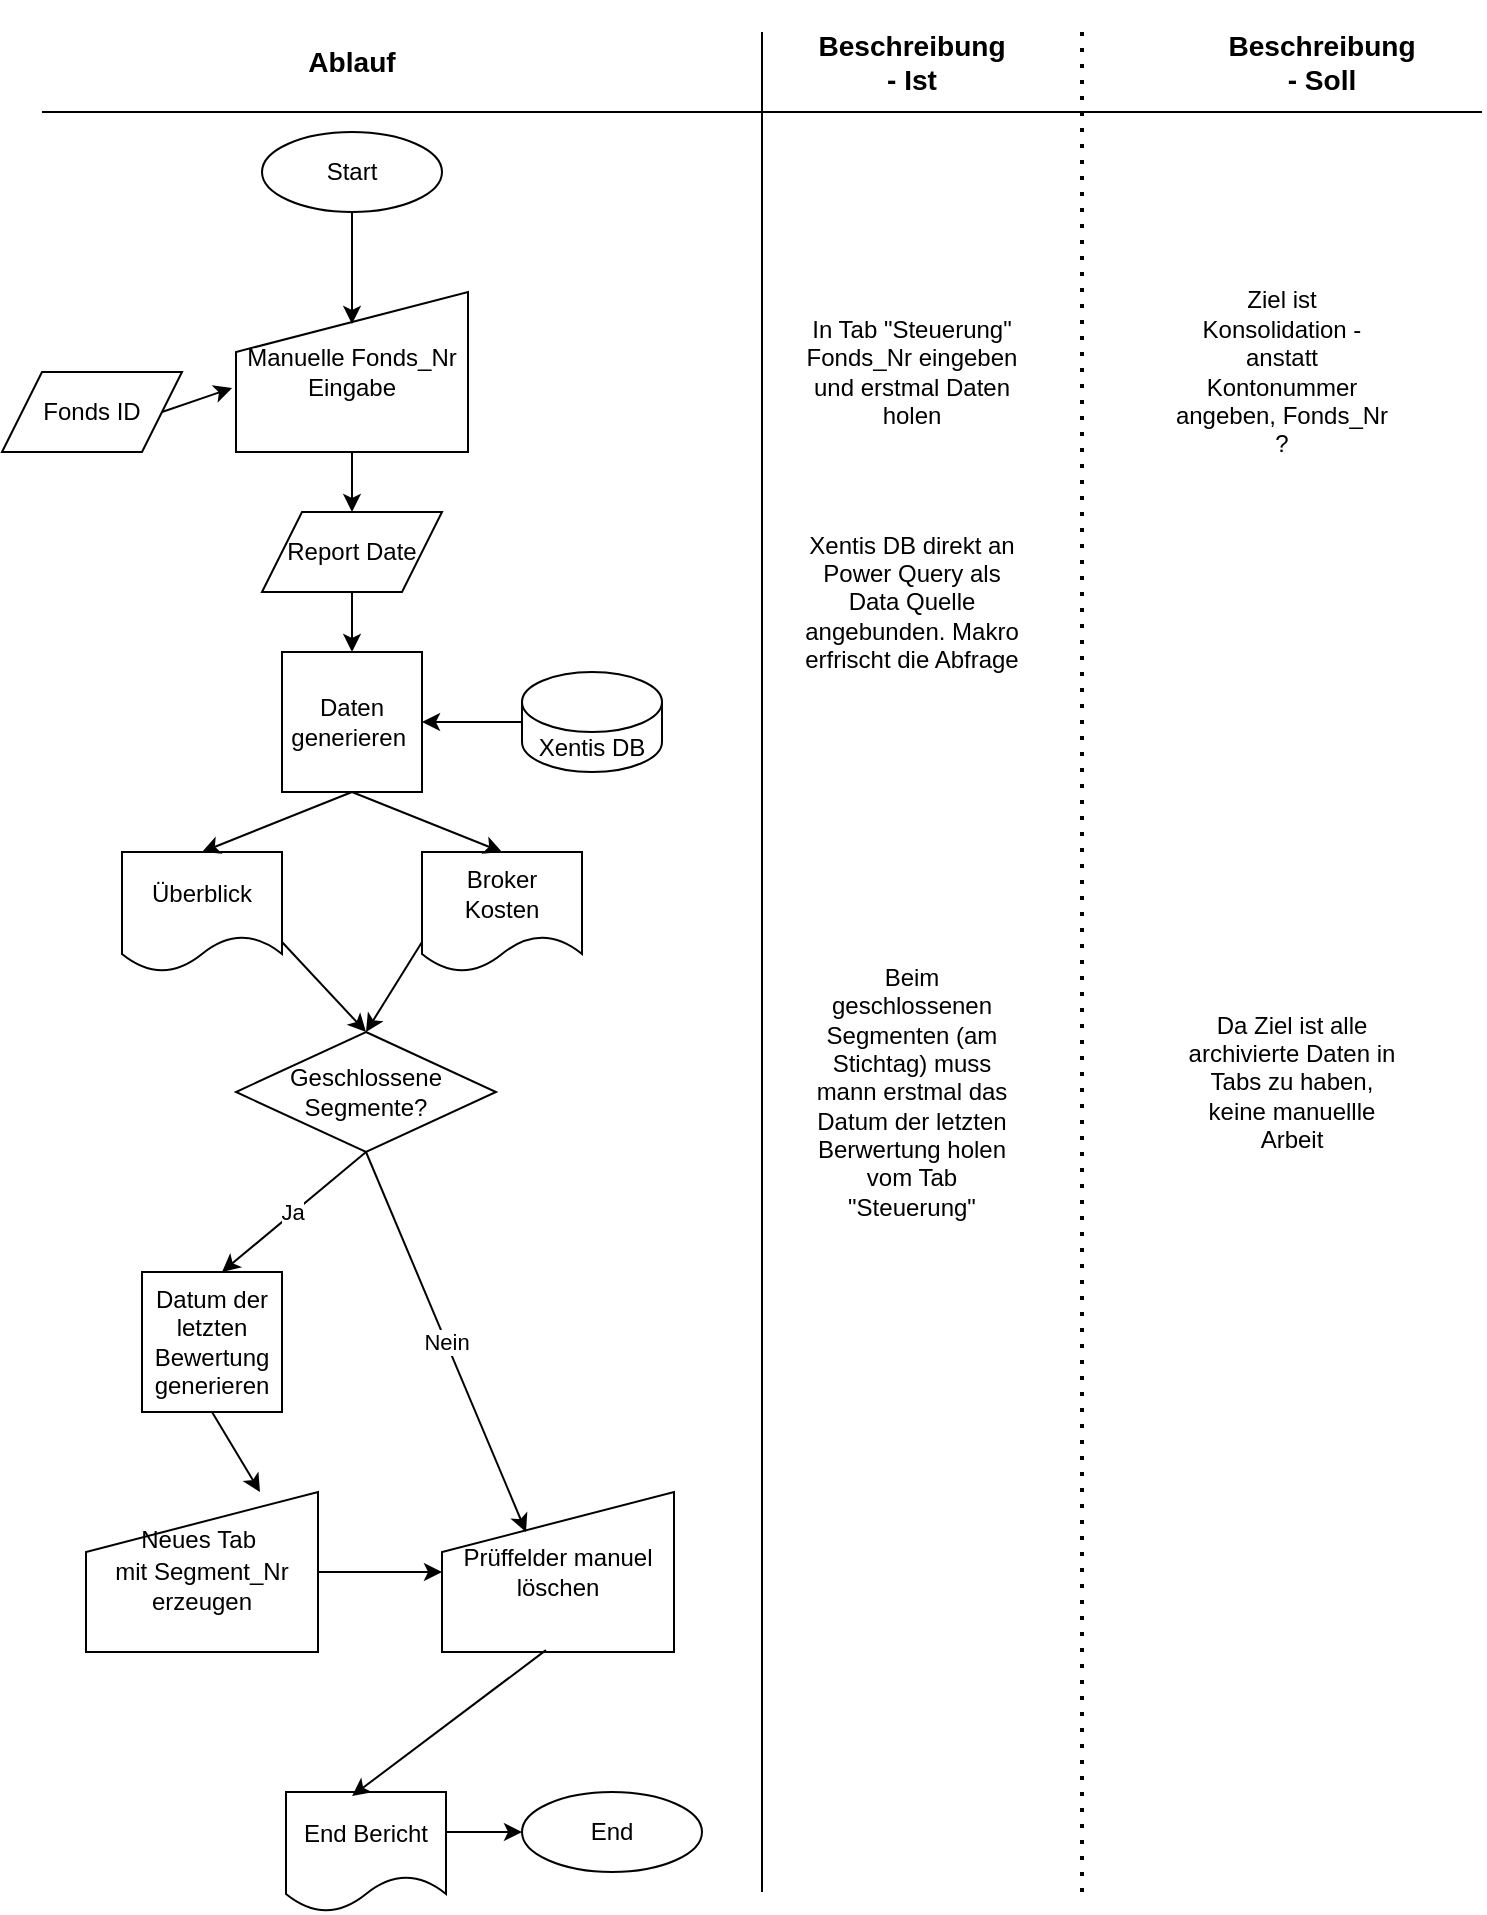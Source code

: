 <mxfile version="24.7.4">
  <diagram name="Seite-1" id="YsOyLl7YJgb1orMZwCNK">
    <mxGraphModel dx="1386" dy="785" grid="1" gridSize="10" guides="1" tooltips="1" connect="1" arrows="1" fold="1" page="1" pageScale="1" pageWidth="827" pageHeight="1169" math="0" shadow="0">
      <root>
        <mxCell id="0" />
        <mxCell id="1" parent="0" />
        <mxCell id="clA_JAOytLm3A8-lf2Sr-1" value="Start" style="ellipse;whiteSpace=wrap;html=1;" vertex="1" parent="1">
          <mxGeometry x="150" y="90" width="90" height="40" as="geometry" />
        </mxCell>
        <mxCell id="clA_JAOytLm3A8-lf2Sr-2" value="Manuelle Fonds_Nr Eingabe" style="shape=manualInput;whiteSpace=wrap;html=1;" vertex="1" parent="1">
          <mxGeometry x="137" y="170" width="116" height="80" as="geometry" />
        </mxCell>
        <mxCell id="clA_JAOytLm3A8-lf2Sr-5" style="edgeStyle=orthogonalEdgeStyle;rounded=0;orthogonalLoop=1;jettySize=auto;html=1;exitX=0.5;exitY=1;exitDx=0;exitDy=0;" edge="1" parent="1" source="clA_JAOytLm3A8-lf2Sr-2" target="clA_JAOytLm3A8-lf2Sr-2">
          <mxGeometry relative="1" as="geometry" />
        </mxCell>
        <mxCell id="clA_JAOytLm3A8-lf2Sr-7" value="&lt;h3&gt;Ablauf&lt;/h3&gt;" style="text;html=1;align=center;verticalAlign=middle;whiteSpace=wrap;rounded=0;" vertex="1" parent="1">
          <mxGeometry x="165" y="40" width="60" height="30" as="geometry" />
        </mxCell>
        <mxCell id="clA_JAOytLm3A8-lf2Sr-8" value="" style="endArrow=none;html=1;rounded=0;" edge="1" parent="1">
          <mxGeometry width="50" height="50" relative="1" as="geometry">
            <mxPoint x="400" y="970" as="sourcePoint" />
            <mxPoint x="400" y="40" as="targetPoint" />
          </mxGeometry>
        </mxCell>
        <mxCell id="clA_JAOytLm3A8-lf2Sr-9" value="&lt;h3&gt;Beschreibung - Ist&lt;/h3&gt;" style="text;html=1;align=center;verticalAlign=middle;whiteSpace=wrap;rounded=0;" vertex="1" parent="1">
          <mxGeometry x="445" y="40" width="60" height="30" as="geometry" />
        </mxCell>
        <mxCell id="clA_JAOytLm3A8-lf2Sr-10" value="" style="endArrow=none;html=1;rounded=0;" edge="1" parent="1">
          <mxGeometry width="50" height="50" relative="1" as="geometry">
            <mxPoint x="760" y="80" as="sourcePoint" />
            <mxPoint x="40" y="80" as="targetPoint" />
          </mxGeometry>
        </mxCell>
        <mxCell id="clA_JAOytLm3A8-lf2Sr-12" value="" style="endArrow=none;dashed=1;html=1;dashPattern=1 3;strokeWidth=2;rounded=0;" edge="1" parent="1">
          <mxGeometry width="50" height="50" relative="1" as="geometry">
            <mxPoint x="560" y="970" as="sourcePoint" />
            <mxPoint x="560" y="40" as="targetPoint" />
          </mxGeometry>
        </mxCell>
        <mxCell id="clA_JAOytLm3A8-lf2Sr-15" value="" style="endArrow=classic;html=1;rounded=0;entryX=0.5;entryY=0.2;entryDx=0;entryDy=0;entryPerimeter=0;exitX=0.5;exitY=1;exitDx=0;exitDy=0;" edge="1" parent="1" source="clA_JAOytLm3A8-lf2Sr-1" target="clA_JAOytLm3A8-lf2Sr-2">
          <mxGeometry width="50" height="50" relative="1" as="geometry">
            <mxPoint x="390" y="300" as="sourcePoint" />
            <mxPoint x="440" y="250" as="targetPoint" />
          </mxGeometry>
        </mxCell>
        <mxCell id="clA_JAOytLm3A8-lf2Sr-16" value="Xentis DB" style="shape=cylinder3;whiteSpace=wrap;html=1;boundedLbl=1;backgroundOutline=1;size=15;" vertex="1" parent="1">
          <mxGeometry x="280" y="360" width="70" height="50" as="geometry" />
        </mxCell>
        <mxCell id="clA_JAOytLm3A8-lf2Sr-17" value="Fonds ID" style="shape=parallelogram;perimeter=parallelogramPerimeter;whiteSpace=wrap;html=1;fixedSize=1;" vertex="1" parent="1">
          <mxGeometry x="20" y="210" width="90" height="40" as="geometry" />
        </mxCell>
        <mxCell id="clA_JAOytLm3A8-lf2Sr-18" value="" style="endArrow=classic;html=1;rounded=0;exitX=1;exitY=0.5;exitDx=0;exitDy=0;entryX=-0.017;entryY=0.6;entryDx=0;entryDy=0;entryPerimeter=0;" edge="1" parent="1" source="clA_JAOytLm3A8-lf2Sr-17" target="clA_JAOytLm3A8-lf2Sr-2">
          <mxGeometry width="50" height="50" relative="1" as="geometry">
            <mxPoint x="390" y="300" as="sourcePoint" />
            <mxPoint x="440" y="250" as="targetPoint" />
          </mxGeometry>
        </mxCell>
        <mxCell id="clA_JAOytLm3A8-lf2Sr-20" value="Daten generieren&amp;nbsp;" style="whiteSpace=wrap;html=1;aspect=fixed;" vertex="1" parent="1">
          <mxGeometry x="160" y="350" width="70" height="70" as="geometry" />
        </mxCell>
        <mxCell id="clA_JAOytLm3A8-lf2Sr-22" value="" style="endArrow=classic;html=1;rounded=0;entryX=1;entryY=0.5;entryDx=0;entryDy=0;exitX=0;exitY=0.5;exitDx=0;exitDy=0;exitPerimeter=0;" edge="1" parent="1" source="clA_JAOytLm3A8-lf2Sr-16" target="clA_JAOytLm3A8-lf2Sr-20">
          <mxGeometry width="50" height="50" relative="1" as="geometry">
            <mxPoint x="390" y="300" as="sourcePoint" />
            <mxPoint x="440" y="250" as="targetPoint" />
          </mxGeometry>
        </mxCell>
        <mxCell id="clA_JAOytLm3A8-lf2Sr-23" value="&lt;h3&gt;Beschreibung - Soll&lt;/h3&gt;" style="text;html=1;align=center;verticalAlign=middle;whiteSpace=wrap;rounded=0;" vertex="1" parent="1">
          <mxGeometry x="650" y="40" width="60" height="30" as="geometry" />
        </mxCell>
        <mxCell id="clA_JAOytLm3A8-lf2Sr-24" value="Xentis DB direkt an Power Query als Data Quelle angebunden. Makro erfrischt die Abfrage" style="text;html=1;align=center;verticalAlign=middle;whiteSpace=wrap;rounded=0;" vertex="1" parent="1">
          <mxGeometry x="420" y="310" width="110" height="30" as="geometry" />
        </mxCell>
        <mxCell id="clA_JAOytLm3A8-lf2Sr-25" value="Ziel ist Konsolidation - anstatt Kontonummer angeben, Fonds_Nr ?" style="text;html=1;align=center;verticalAlign=middle;whiteSpace=wrap;rounded=0;" vertex="1" parent="1">
          <mxGeometry x="605" y="195" width="110" height="30" as="geometry" />
        </mxCell>
        <mxCell id="clA_JAOytLm3A8-lf2Sr-26" value="In Tab &quot;Steuerung&quot; Fonds_Nr eingeben und erstmal Daten holen" style="text;html=1;align=center;verticalAlign=middle;whiteSpace=wrap;rounded=0;" vertex="1" parent="1">
          <mxGeometry x="420" y="195" width="110" height="30" as="geometry" />
        </mxCell>
        <mxCell id="clA_JAOytLm3A8-lf2Sr-27" value="Report Date" style="shape=parallelogram;perimeter=parallelogramPerimeter;whiteSpace=wrap;html=1;fixedSize=1;" vertex="1" parent="1">
          <mxGeometry x="150" y="280" width="90" height="40" as="geometry" />
        </mxCell>
        <mxCell id="clA_JAOytLm3A8-lf2Sr-30" value="" style="endArrow=classic;html=1;rounded=0;exitX=0.5;exitY=1;exitDx=0;exitDy=0;entryX=0.5;entryY=0;entryDx=0;entryDy=0;" edge="1" parent="1" source="clA_JAOytLm3A8-lf2Sr-2" target="clA_JAOytLm3A8-lf2Sr-27">
          <mxGeometry width="50" height="50" relative="1" as="geometry">
            <mxPoint x="390" y="410" as="sourcePoint" />
            <mxPoint x="440" y="360" as="targetPoint" />
          </mxGeometry>
        </mxCell>
        <mxCell id="clA_JAOytLm3A8-lf2Sr-31" value="" style="endArrow=classic;html=1;rounded=0;exitX=0.5;exitY=1;exitDx=0;exitDy=0;" edge="1" parent="1" source="clA_JAOytLm3A8-lf2Sr-27" target="clA_JAOytLm3A8-lf2Sr-20">
          <mxGeometry width="50" height="50" relative="1" as="geometry">
            <mxPoint x="390" y="410" as="sourcePoint" />
            <mxPoint x="440" y="360" as="targetPoint" />
          </mxGeometry>
        </mxCell>
        <mxCell id="clA_JAOytLm3A8-lf2Sr-33" value="Prüffelder manuel löschen" style="shape=manualInput;whiteSpace=wrap;html=1;" vertex="1" parent="1">
          <mxGeometry x="240" y="770" width="116" height="80" as="geometry" />
        </mxCell>
        <mxCell id="clA_JAOytLm3A8-lf2Sr-34" value="End" style="ellipse;whiteSpace=wrap;html=1;" vertex="1" parent="1">
          <mxGeometry x="280" y="920" width="90" height="40" as="geometry" />
        </mxCell>
        <mxCell id="clA_JAOytLm3A8-lf2Sr-35" value="Überblick" style="shape=document;whiteSpace=wrap;html=1;boundedLbl=1;" vertex="1" parent="1">
          <mxGeometry x="80" y="450" width="80" height="60" as="geometry" />
        </mxCell>
        <mxCell id="clA_JAOytLm3A8-lf2Sr-36" value="Broker&lt;div&gt;Kosten&lt;/div&gt;" style="shape=document;whiteSpace=wrap;html=1;boundedLbl=1;" vertex="1" parent="1">
          <mxGeometry x="230" y="450" width="80" height="60" as="geometry" />
        </mxCell>
        <mxCell id="clA_JAOytLm3A8-lf2Sr-37" value="" style="endArrow=classic;html=1;rounded=0;exitX=0.5;exitY=1;exitDx=0;exitDy=0;entryX=0.5;entryY=0;entryDx=0;entryDy=0;" edge="1" parent="1" source="clA_JAOytLm3A8-lf2Sr-20" target="clA_JAOytLm3A8-lf2Sr-35">
          <mxGeometry width="50" height="50" relative="1" as="geometry">
            <mxPoint x="390" y="370" as="sourcePoint" />
            <mxPoint x="440" y="320" as="targetPoint" />
          </mxGeometry>
        </mxCell>
        <mxCell id="clA_JAOytLm3A8-lf2Sr-38" value="" style="endArrow=classic;html=1;rounded=0;exitX=0.5;exitY=1;exitDx=0;exitDy=0;entryX=0.5;entryY=0;entryDx=0;entryDy=0;" edge="1" parent="1" source="clA_JAOytLm3A8-lf2Sr-20" target="clA_JAOytLm3A8-lf2Sr-36">
          <mxGeometry width="50" height="50" relative="1" as="geometry">
            <mxPoint x="390" y="370" as="sourcePoint" />
            <mxPoint x="440" y="320" as="targetPoint" />
          </mxGeometry>
        </mxCell>
        <mxCell id="clA_JAOytLm3A8-lf2Sr-40" value="Geschlossene Segmente?" style="rhombus;whiteSpace=wrap;html=1;" vertex="1" parent="1">
          <mxGeometry x="137" y="540" width="130" height="60" as="geometry" />
        </mxCell>
        <mxCell id="clA_JAOytLm3A8-lf2Sr-41" value="" style="endArrow=classic;html=1;rounded=0;exitX=0.5;exitY=1;exitDx=0;exitDy=0;" edge="1" parent="1" source="clA_JAOytLm3A8-lf2Sr-40">
          <mxGeometry relative="1" as="geometry">
            <mxPoint x="380" y="509" as="sourcePoint" />
            <mxPoint x="130" y="660" as="targetPoint" />
          </mxGeometry>
        </mxCell>
        <mxCell id="clA_JAOytLm3A8-lf2Sr-42" value="Ja" style="edgeLabel;resizable=0;html=1;;align=center;verticalAlign=middle;" connectable="0" vertex="1" parent="clA_JAOytLm3A8-lf2Sr-41">
          <mxGeometry relative="1" as="geometry">
            <mxPoint x="-1" as="offset" />
          </mxGeometry>
        </mxCell>
        <mxCell id="clA_JAOytLm3A8-lf2Sr-43" value="" style="endArrow=classic;html=1;rounded=0;exitX=1;exitY=0.75;exitDx=0;exitDy=0;entryX=0.5;entryY=0;entryDx=0;entryDy=0;" edge="1" parent="1" source="clA_JAOytLm3A8-lf2Sr-35" target="clA_JAOytLm3A8-lf2Sr-40">
          <mxGeometry width="50" height="50" relative="1" as="geometry">
            <mxPoint x="390" y="360" as="sourcePoint" />
            <mxPoint x="440" y="310" as="targetPoint" />
          </mxGeometry>
        </mxCell>
        <mxCell id="clA_JAOytLm3A8-lf2Sr-44" value="" style="endArrow=classic;html=1;rounded=0;exitX=0;exitY=0.75;exitDx=0;exitDy=0;entryX=0.5;entryY=0;entryDx=0;entryDy=0;" edge="1" parent="1" source="clA_JAOytLm3A8-lf2Sr-36" target="clA_JAOytLm3A8-lf2Sr-40">
          <mxGeometry width="50" height="50" relative="1" as="geometry">
            <mxPoint x="390" y="360" as="sourcePoint" />
            <mxPoint x="440" y="310" as="targetPoint" />
          </mxGeometry>
        </mxCell>
        <mxCell id="clA_JAOytLm3A8-lf2Sr-45" value="Nein" style="endArrow=classic;html=1;rounded=0;exitX=0.5;exitY=1;exitDx=0;exitDy=0;entryX=0.362;entryY=0.25;entryDx=0;entryDy=0;entryPerimeter=0;" edge="1" parent="1" source="clA_JAOytLm3A8-lf2Sr-40" target="clA_JAOytLm3A8-lf2Sr-33">
          <mxGeometry relative="1" as="geometry">
            <mxPoint x="212" y="610" as="sourcePoint" />
            <mxPoint x="300" y="660" as="targetPoint" />
          </mxGeometry>
        </mxCell>
        <mxCell id="clA_JAOytLm3A8-lf2Sr-47" value="Beim geschlossenen Segmenten (am Stichtag) muss mann erstmal das Datum der letzten Berwertung holen vom Tab &quot;Steuerung&quot;" style="text;html=1;align=center;verticalAlign=middle;whiteSpace=wrap;rounded=0;" vertex="1" parent="1">
          <mxGeometry x="420" y="555" width="110" height="30" as="geometry" />
        </mxCell>
        <mxCell id="clA_JAOytLm3A8-lf2Sr-48" value="Datum der letzten Bewertung generieren" style="whiteSpace=wrap;html=1;aspect=fixed;" vertex="1" parent="1">
          <mxGeometry x="90" y="660" width="70" height="70" as="geometry" />
        </mxCell>
        <mxCell id="clA_JAOytLm3A8-lf2Sr-50" value="Da Ziel ist alle archivierte Daten in Tabs zu haben, keine manuellle Arbeit" style="text;html=1;align=center;verticalAlign=middle;whiteSpace=wrap;rounded=0;" vertex="1" parent="1">
          <mxGeometry x="610" y="550" width="110" height="30" as="geometry" />
        </mxCell>
        <mxCell id="clA_JAOytLm3A8-lf2Sr-51" value="&lt;div style=&quot;line-height: 130%;&quot;&gt;&lt;span style=&quot;background-color: initial;&quot;&gt;Neues&amp;nbsp;&lt;/span&gt;&lt;span style=&quot;background-color: initial;&quot;&gt;Tab&amp;nbsp;&lt;/span&gt;&lt;/div&gt;&lt;div style=&quot;line-height: 130%;&quot;&gt;&lt;span style=&quot;background-color: initial;&quot;&gt;mit Segment_Nr erzeugen&lt;/span&gt;&lt;/div&gt;" style="shape=manualInput;whiteSpace=wrap;html=1;align=center;" vertex="1" parent="1">
          <mxGeometry x="62" y="770" width="116" height="80" as="geometry" />
        </mxCell>
        <mxCell id="clA_JAOytLm3A8-lf2Sr-52" value="" style="endArrow=classic;html=1;rounded=0;exitX=0.5;exitY=1;exitDx=0;exitDy=0;entryX=0.75;entryY=0;entryDx=0;entryDy=0;" edge="1" parent="1" source="clA_JAOytLm3A8-lf2Sr-48" target="clA_JAOytLm3A8-lf2Sr-51">
          <mxGeometry width="50" height="50" relative="1" as="geometry">
            <mxPoint x="390" y="610" as="sourcePoint" />
            <mxPoint x="440" y="560" as="targetPoint" />
          </mxGeometry>
        </mxCell>
        <mxCell id="clA_JAOytLm3A8-lf2Sr-53" value="" style="endArrow=classic;html=1;rounded=0;exitX=1;exitY=0.5;exitDx=0;exitDy=0;entryX=0;entryY=0.5;entryDx=0;entryDy=0;" edge="1" parent="1" source="clA_JAOytLm3A8-lf2Sr-51" target="clA_JAOytLm3A8-lf2Sr-33">
          <mxGeometry width="50" height="50" relative="1" as="geometry">
            <mxPoint x="390" y="610" as="sourcePoint" />
            <mxPoint x="440" y="560" as="targetPoint" />
          </mxGeometry>
        </mxCell>
        <mxCell id="clA_JAOytLm3A8-lf2Sr-54" value="End Bericht" style="shape=document;whiteSpace=wrap;html=1;boundedLbl=1;" vertex="1" parent="1">
          <mxGeometry x="162" y="920" width="80" height="60" as="geometry" />
        </mxCell>
        <mxCell id="clA_JAOytLm3A8-lf2Sr-55" value="" style="endArrow=classic;html=1;rounded=0;exitX=0.448;exitY=0.988;exitDx=0;exitDy=0;exitPerimeter=0;entryX=0.413;entryY=0.033;entryDx=0;entryDy=0;entryPerimeter=0;" edge="1" parent="1" source="clA_JAOytLm3A8-lf2Sr-33" target="clA_JAOytLm3A8-lf2Sr-54">
          <mxGeometry width="50" height="50" relative="1" as="geometry">
            <mxPoint x="390" y="790" as="sourcePoint" />
            <mxPoint x="440" y="740" as="targetPoint" />
          </mxGeometry>
        </mxCell>
        <mxCell id="clA_JAOytLm3A8-lf2Sr-61" value="" style="endArrow=classic;html=1;rounded=0;entryX=0;entryY=0.5;entryDx=0;entryDy=0;" edge="1" parent="1" target="clA_JAOytLm3A8-lf2Sr-34">
          <mxGeometry width="50" height="50" relative="1" as="geometry">
            <mxPoint x="242" y="940" as="sourcePoint" />
            <mxPoint x="292" y="890" as="targetPoint" />
          </mxGeometry>
        </mxCell>
      </root>
    </mxGraphModel>
  </diagram>
</mxfile>
